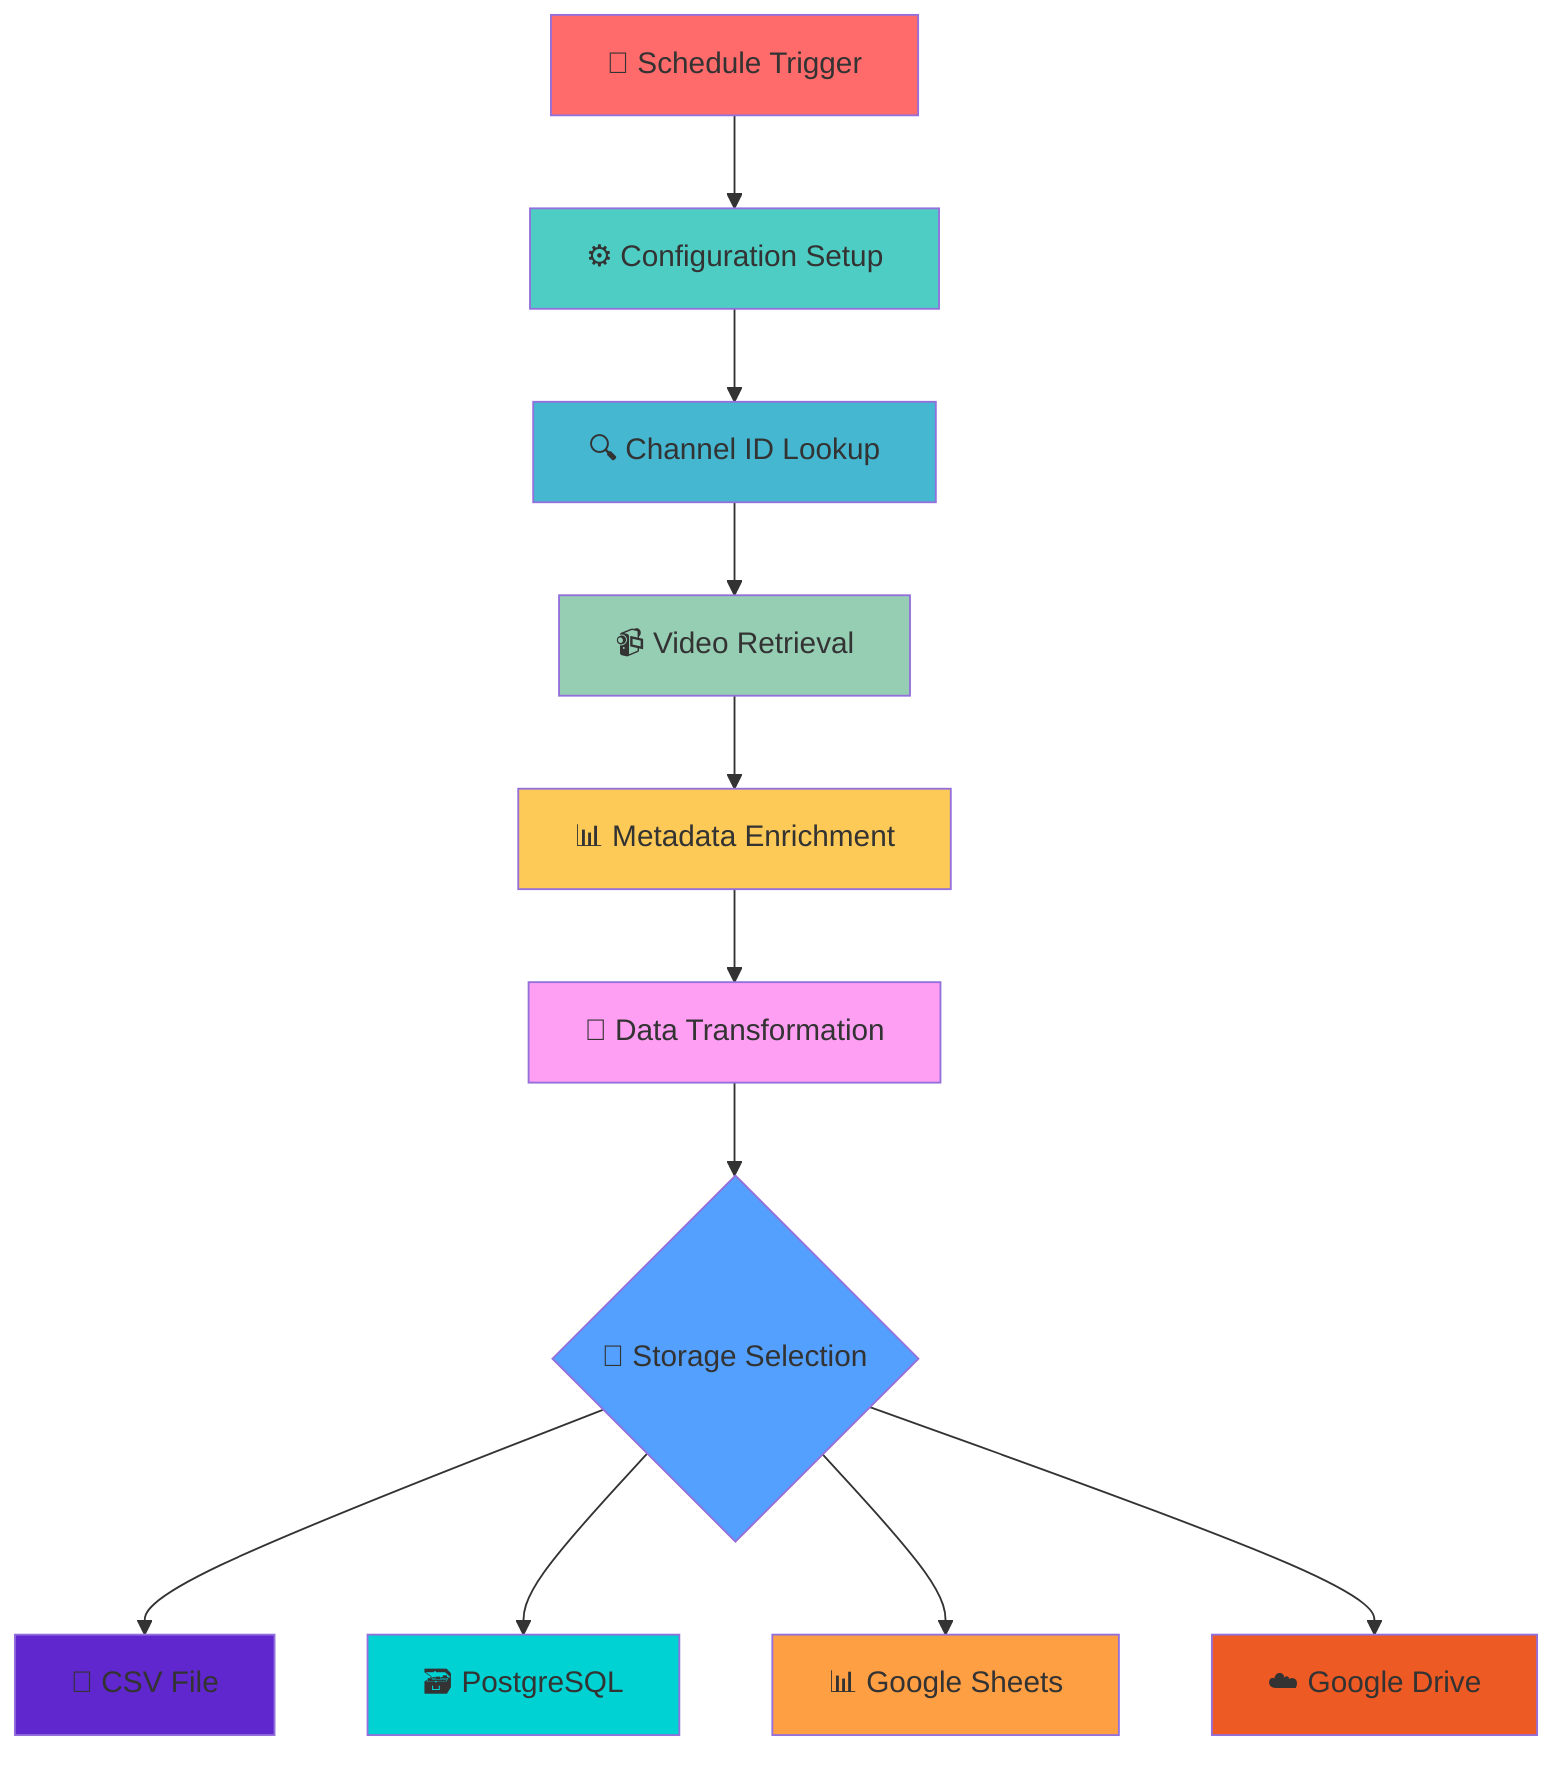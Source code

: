 flowchart TD
    A[📅 Schedule Trigger] --> B[⚙️ Configuration Setup]
    B --> C[🔍 Channel ID Lookup]
    C --> D[📹 Video Retrieval]
    D --> E[📊 Metadata Enrichment]
    E --> F[🔄 Data Transformation]
    F --> G{💾 Storage Selection}
    G --> H[📁 CSV File]
    G --> I[🗃️ PostgreSQL]
    G --> J[📊 Google Sheets]
    G --> K[☁️ Google Drive]
    style A fill:#ff6b6b
    style B fill:#4ecdc4
    style C fill:#45b7d1
    style D fill:#96ceb4
    style E fill:#feca57
    style F fill:#ff9ff3
    style G fill:#54a0ff
    style H fill:#5f27cd
    style I fill:#00d2d3
    style J fill:#ff9f43
    style K fill:#ee5a24